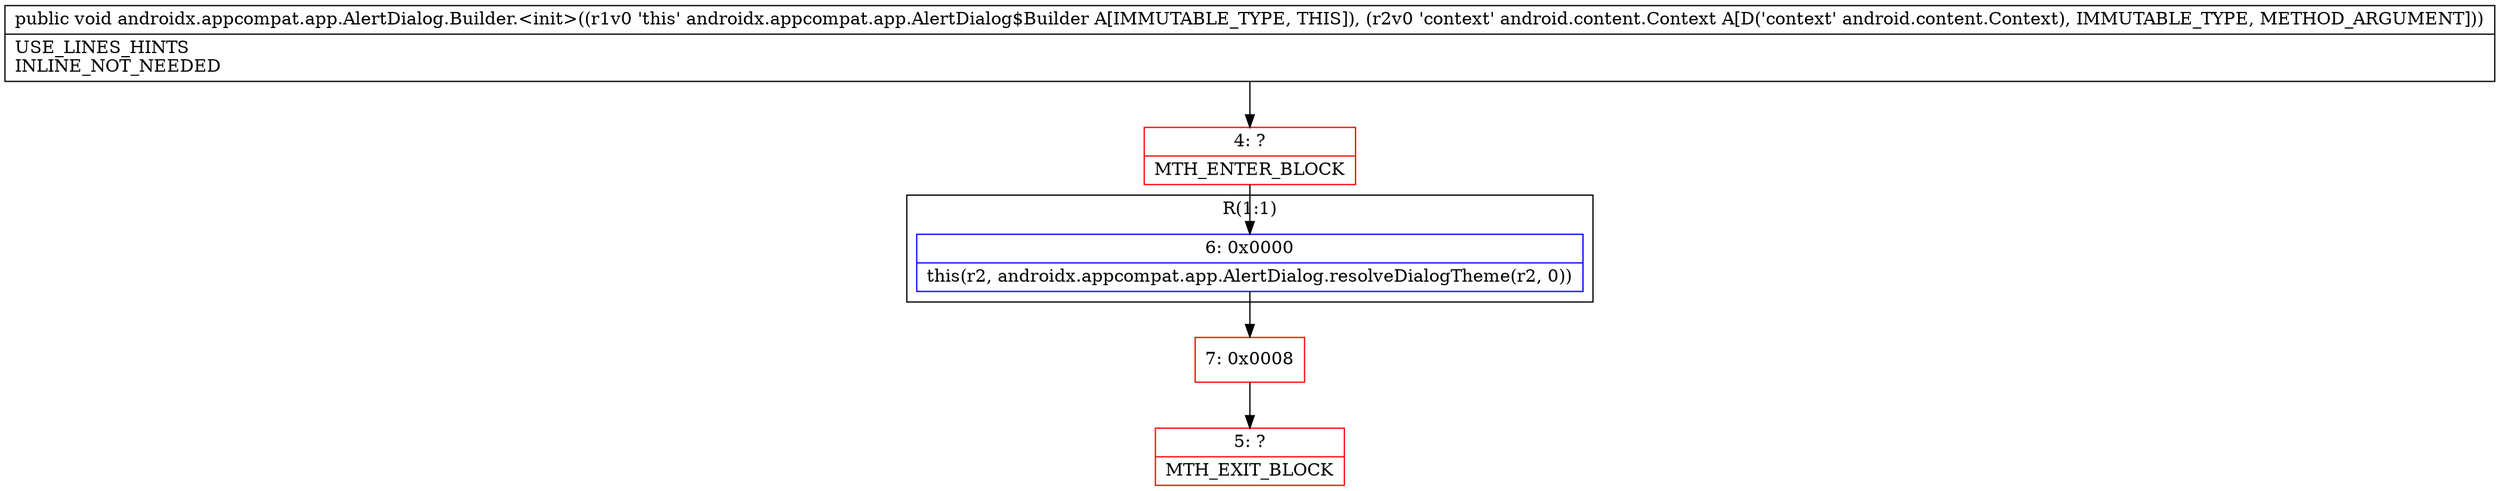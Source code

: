 digraph "CFG forandroidx.appcompat.app.AlertDialog.Builder.\<init\>(Landroid\/content\/Context;)V" {
subgraph cluster_Region_771221765 {
label = "R(1:1)";
node [shape=record,color=blue];
Node_6 [shape=record,label="{6\:\ 0x0000|this(r2, androidx.appcompat.app.AlertDialog.resolveDialogTheme(r2, 0))\l}"];
}
Node_4 [shape=record,color=red,label="{4\:\ ?|MTH_ENTER_BLOCK\l}"];
Node_7 [shape=record,color=red,label="{7\:\ 0x0008}"];
Node_5 [shape=record,color=red,label="{5\:\ ?|MTH_EXIT_BLOCK\l}"];
MethodNode[shape=record,label="{public void androidx.appcompat.app.AlertDialog.Builder.\<init\>((r1v0 'this' androidx.appcompat.app.AlertDialog$Builder A[IMMUTABLE_TYPE, THIS]), (r2v0 'context' android.content.Context A[D('context' android.content.Context), IMMUTABLE_TYPE, METHOD_ARGUMENT]))  | USE_LINES_HINTS\lINLINE_NOT_NEEDED\l}"];
MethodNode -> Node_4;Node_6 -> Node_7;
Node_4 -> Node_6;
Node_7 -> Node_5;
}

